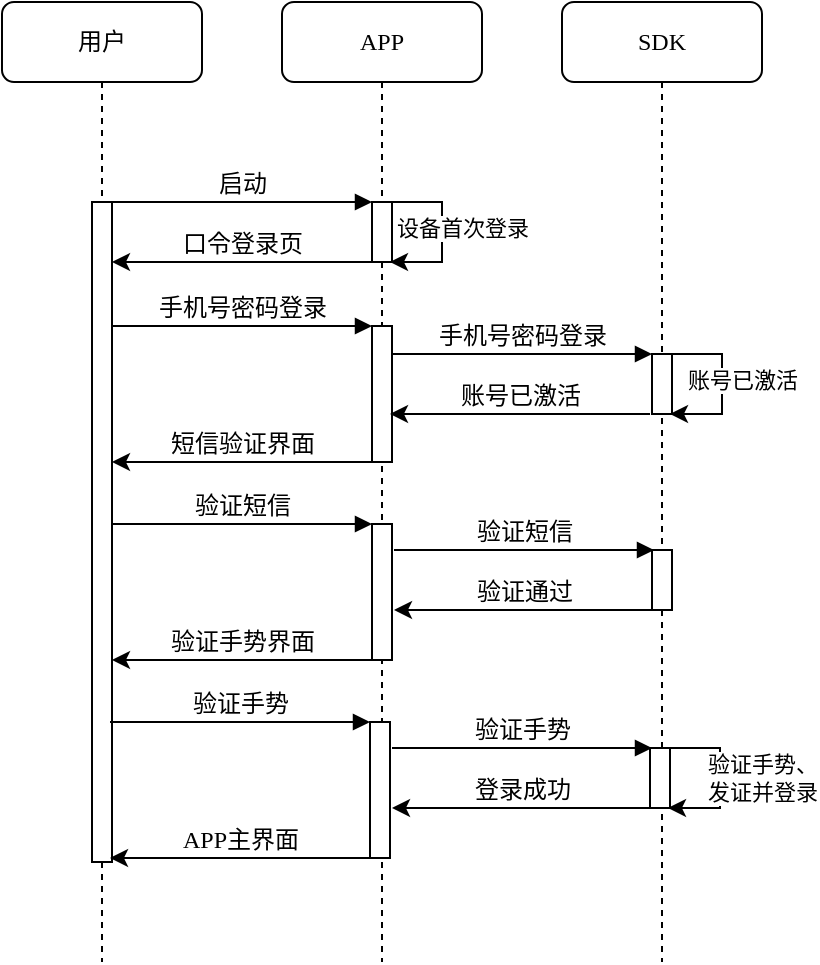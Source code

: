 <mxfile version="13.10.0" type="github">
  <diagram name="Page-1" id="13e1069c-82ec-6db2-03f1-153e76fe0fe0">
    <mxGraphModel dx="946" dy="547" grid="1" gridSize="10" guides="1" tooltips="1" connect="1" arrows="1" fold="1" page="1" pageScale="1" pageWidth="1100" pageHeight="850" background="#ffffff" math="0" shadow="0">
      <root>
        <mxCell id="0" />
        <mxCell id="1" parent="0" />
        <mxCell id="7baba1c4bc27f4b0-2" value="APP" style="shape=umlLifeline;perimeter=lifelinePerimeter;whiteSpace=wrap;html=1;container=1;collapsible=0;recursiveResize=0;outlineConnect=0;rounded=1;shadow=0;comic=0;labelBackgroundColor=none;strokeWidth=1;fontFamily=Verdana;fontSize=12;align=center;" parent="1" vertex="1">
          <mxGeometry x="289" y="80" width="100" height="480" as="geometry" />
        </mxCell>
        <mxCell id="7baba1c4bc27f4b0-10" value="" style="html=1;points=[];perimeter=orthogonalPerimeter;rounded=0;shadow=0;comic=0;labelBackgroundColor=none;strokeWidth=1;fontFamily=Verdana;fontSize=12;align=center;" parent="7baba1c4bc27f4b0-2" vertex="1">
          <mxGeometry x="45" y="100" width="10" height="30" as="geometry" />
        </mxCell>
        <mxCell id="CFkZNdyNAxo6naPSjFns-4" style="edgeStyle=orthogonalEdgeStyle;rounded=0;orthogonalLoop=1;jettySize=auto;html=1;entryX=0.9;entryY=0.609;entryDx=0;entryDy=0;entryPerimeter=0;" edge="1" parent="7baba1c4bc27f4b0-2">
          <mxGeometry relative="1" as="geometry">
            <mxPoint x="54" y="129.97" as="targetPoint" />
            <mxPoint x="55" y="104.9" as="sourcePoint" />
            <Array as="points">
              <mxPoint x="55" y="100" />
              <mxPoint x="80" y="100" />
              <mxPoint x="80" y="130" />
            </Array>
          </mxGeometry>
        </mxCell>
        <mxCell id="CFkZNdyNAxo6naPSjFns-5" value="设备首次登录" style="edgeLabel;html=1;align=center;verticalAlign=middle;resizable=0;points=[];" vertex="1" connectable="0" parent="CFkZNdyNAxo6naPSjFns-4">
          <mxGeometry x="-0.001" y="-1" relative="1" as="geometry">
            <mxPoint x="11" as="offset" />
          </mxGeometry>
        </mxCell>
        <mxCell id="CFkZNdyNAxo6naPSjFns-10" value="" style="html=1;points=[];perimeter=orthogonalPerimeter;rounded=0;shadow=0;comic=0;labelBackgroundColor=none;strokeWidth=1;fontFamily=Verdana;fontSize=12;align=center;" vertex="1" parent="7baba1c4bc27f4b0-2">
          <mxGeometry x="45" y="162" width="10" height="68" as="geometry" />
        </mxCell>
        <mxCell id="CFkZNdyNAxo6naPSjFns-16" value="" style="html=1;points=[];perimeter=orthogonalPerimeter;rounded=0;shadow=0;comic=0;labelBackgroundColor=none;strokeWidth=1;fontFamily=Verdana;fontSize=12;align=center;" vertex="1" parent="7baba1c4bc27f4b0-2">
          <mxGeometry x="45" y="261" width="10" height="68" as="geometry" />
        </mxCell>
        <mxCell id="7baba1c4bc27f4b0-3" value="SDK" style="shape=umlLifeline;perimeter=lifelinePerimeter;whiteSpace=wrap;html=1;container=1;collapsible=0;recursiveResize=0;outlineConnect=0;rounded=1;shadow=0;comic=0;labelBackgroundColor=none;strokeWidth=1;fontFamily=Verdana;fontSize=12;align=center;" parent="1" vertex="1">
          <mxGeometry x="429" y="80" width="100" height="480" as="geometry" />
        </mxCell>
        <mxCell id="CFkZNdyNAxo6naPSjFns-15" value="" style="html=1;points=[];perimeter=orthogonalPerimeter;rounded=0;shadow=0;comic=0;labelBackgroundColor=none;strokeWidth=1;fontFamily=Verdana;fontSize=12;align=center;" vertex="1" parent="7baba1c4bc27f4b0-3">
          <mxGeometry x="45" y="176" width="10" height="30" as="geometry" />
        </mxCell>
        <mxCell id="CFkZNdyNAxo6naPSjFns-18" value="" style="html=1;points=[];perimeter=orthogonalPerimeter;rounded=0;shadow=0;comic=0;labelBackgroundColor=none;strokeWidth=1;fontFamily=Verdana;fontSize=12;align=center;" vertex="1" parent="7baba1c4bc27f4b0-3">
          <mxGeometry x="45" y="274" width="10" height="30" as="geometry" />
        </mxCell>
        <mxCell id="7baba1c4bc27f4b0-8" value="用户" style="shape=umlLifeline;perimeter=lifelinePerimeter;whiteSpace=wrap;html=1;container=1;collapsible=0;recursiveResize=0;outlineConnect=0;rounded=1;shadow=0;comic=0;labelBackgroundColor=none;strokeWidth=1;fontFamily=Verdana;fontSize=12;align=center;" parent="1" vertex="1">
          <mxGeometry x="149" y="80" width="100" height="480" as="geometry" />
        </mxCell>
        <mxCell id="7baba1c4bc27f4b0-9" value="" style="html=1;points=[];perimeter=orthogonalPerimeter;rounded=0;shadow=0;comic=0;labelBackgroundColor=none;strokeWidth=1;fontFamily=Verdana;fontSize=12;align=center;" parent="7baba1c4bc27f4b0-8" vertex="1">
          <mxGeometry x="45" y="100" width="10" height="330" as="geometry" />
        </mxCell>
        <mxCell id="7baba1c4bc27f4b0-11" value="启动" style="html=1;verticalAlign=bottom;endArrow=block;entryX=0;entryY=0;labelBackgroundColor=none;fontFamily=Verdana;fontSize=12;edgeStyle=elbowEdgeStyle;elbow=vertical;" parent="1" source="7baba1c4bc27f4b0-9" target="7baba1c4bc27f4b0-10" edge="1">
          <mxGeometry relative="1" as="geometry">
            <mxPoint x="269" y="190" as="sourcePoint" />
          </mxGeometry>
        </mxCell>
        <mxCell id="CFkZNdyNAxo6naPSjFns-7" value="口令登录页" style="html=1;verticalAlign=bottom;endArrow=none;entryX=0;entryY=0;labelBackgroundColor=none;fontFamily=Verdana;fontSize=12;edgeStyle=elbowEdgeStyle;elbow=vertical;startArrow=classic;startFill=1;endFill=0;" edge="1" parent="1">
          <mxGeometry relative="1" as="geometry">
            <mxPoint x="204" y="210" as="sourcePoint" />
            <mxPoint x="334" y="210" as="targetPoint" />
          </mxGeometry>
        </mxCell>
        <mxCell id="CFkZNdyNAxo6naPSjFns-8" value="手机号密码登录" style="html=1;verticalAlign=bottom;endArrow=block;entryX=0;entryY=0;labelBackgroundColor=none;fontFamily=Verdana;fontSize=12;edgeStyle=elbowEdgeStyle;elbow=vertical;" edge="1" parent="1">
          <mxGeometry relative="1" as="geometry">
            <mxPoint x="204" y="242" as="sourcePoint" />
            <mxPoint x="334" y="242" as="targetPoint" />
          </mxGeometry>
        </mxCell>
        <mxCell id="CFkZNdyNAxo6naPSjFns-9" value="手机号密码登录" style="html=1;verticalAlign=bottom;endArrow=block;entryX=0;entryY=0;labelBackgroundColor=none;fontFamily=Verdana;fontSize=12;edgeStyle=elbowEdgeStyle;elbow=vertical;" edge="1" parent="1">
          <mxGeometry relative="1" as="geometry">
            <mxPoint x="344" y="256" as="sourcePoint" />
            <mxPoint x="474" y="256" as="targetPoint" />
          </mxGeometry>
        </mxCell>
        <mxCell id="CFkZNdyNAxo6naPSjFns-11" style="edgeStyle=orthogonalEdgeStyle;rounded=0;orthogonalLoop=1;jettySize=auto;html=1;entryX=0.9;entryY=0.609;entryDx=0;entryDy=0;entryPerimeter=0;" edge="1" parent="1">
          <mxGeometry relative="1" as="geometry">
            <mxPoint x="483" y="285.97" as="targetPoint" />
            <mxPoint x="484" y="260.9" as="sourcePoint" />
            <Array as="points">
              <mxPoint x="484" y="256" />
              <mxPoint x="509" y="256" />
              <mxPoint x="509" y="286" />
            </Array>
          </mxGeometry>
        </mxCell>
        <mxCell id="CFkZNdyNAxo6naPSjFns-12" value="账号已激活" style="edgeLabel;html=1;align=center;verticalAlign=middle;resizable=0;points=[];" vertex="1" connectable="0" parent="CFkZNdyNAxo6naPSjFns-11">
          <mxGeometry x="-0.001" y="-1" relative="1" as="geometry">
            <mxPoint x="11" as="offset" />
          </mxGeometry>
        </mxCell>
        <mxCell id="CFkZNdyNAxo6naPSjFns-13" value="账号已激活" style="html=1;verticalAlign=bottom;endArrow=none;entryX=0;entryY=0;labelBackgroundColor=none;fontFamily=Verdana;fontSize=12;edgeStyle=elbowEdgeStyle;elbow=vertical;startArrow=classic;startFill=1;endFill=0;" edge="1" parent="1">
          <mxGeometry relative="1" as="geometry">
            <mxPoint x="343" y="286" as="sourcePoint" />
            <mxPoint x="473" y="286" as="targetPoint" />
          </mxGeometry>
        </mxCell>
        <mxCell id="CFkZNdyNAxo6naPSjFns-14" value="短信验证界面" style="html=1;verticalAlign=bottom;endArrow=none;entryX=0;entryY=0;labelBackgroundColor=none;fontFamily=Verdana;fontSize=12;edgeStyle=elbowEdgeStyle;elbow=vertical;startArrow=classic;startFill=1;endFill=0;" edge="1" parent="1">
          <mxGeometry relative="1" as="geometry">
            <mxPoint x="204" y="310" as="sourcePoint" />
            <mxPoint x="334" y="310" as="targetPoint" />
          </mxGeometry>
        </mxCell>
        <mxCell id="CFkZNdyNAxo6naPSjFns-17" value="验证短信" style="html=1;verticalAlign=bottom;endArrow=block;entryX=0;entryY=0;labelBackgroundColor=none;fontFamily=Verdana;fontSize=12;edgeStyle=elbowEdgeStyle;elbow=vertical;" edge="1" parent="1">
          <mxGeometry relative="1" as="geometry">
            <mxPoint x="204" y="341" as="sourcePoint" />
            <mxPoint x="334" y="341" as="targetPoint" />
          </mxGeometry>
        </mxCell>
        <mxCell id="CFkZNdyNAxo6naPSjFns-19" value="验证短信" style="html=1;verticalAlign=bottom;endArrow=block;entryX=0;entryY=0;labelBackgroundColor=none;fontFamily=Verdana;fontSize=12;edgeStyle=elbowEdgeStyle;elbow=vertical;" edge="1" parent="1">
          <mxGeometry relative="1" as="geometry">
            <mxPoint x="345" y="354" as="sourcePoint" />
            <mxPoint x="475" y="354" as="targetPoint" />
          </mxGeometry>
        </mxCell>
        <mxCell id="CFkZNdyNAxo6naPSjFns-20" value="验证通过" style="html=1;verticalAlign=bottom;endArrow=none;entryX=0;entryY=0;labelBackgroundColor=none;fontFamily=Verdana;fontSize=12;edgeStyle=elbowEdgeStyle;elbow=vertical;startArrow=classic;startFill=1;endFill=0;" edge="1" parent="1">
          <mxGeometry relative="1" as="geometry">
            <mxPoint x="345" y="384" as="sourcePoint" />
            <mxPoint x="475" y="384" as="targetPoint" />
          </mxGeometry>
        </mxCell>
        <mxCell id="CFkZNdyNAxo6naPSjFns-21" value="验证手势界面" style="html=1;verticalAlign=bottom;endArrow=none;entryX=0;entryY=0;labelBackgroundColor=none;fontFamily=Verdana;fontSize=12;edgeStyle=elbowEdgeStyle;elbow=horizontal;startArrow=classic;startFill=1;endFill=0;" edge="1" parent="1">
          <mxGeometry relative="1" as="geometry">
            <mxPoint x="204" y="409" as="sourcePoint" />
            <mxPoint x="334" y="409" as="targetPoint" />
          </mxGeometry>
        </mxCell>
        <mxCell id="CFkZNdyNAxo6naPSjFns-22" value="" style="html=1;points=[];perimeter=orthogonalPerimeter;rounded=0;shadow=0;comic=0;labelBackgroundColor=none;strokeWidth=1;fontFamily=Verdana;fontSize=12;align=center;" vertex="1" parent="1">
          <mxGeometry x="333" y="440" width="10" height="68" as="geometry" />
        </mxCell>
        <mxCell id="CFkZNdyNAxo6naPSjFns-23" value="" style="html=1;points=[];perimeter=orthogonalPerimeter;rounded=0;shadow=0;comic=0;labelBackgroundColor=none;strokeWidth=1;fontFamily=Verdana;fontSize=12;align=center;" vertex="1" parent="1">
          <mxGeometry x="473" y="453" width="10" height="30" as="geometry" />
        </mxCell>
        <mxCell id="CFkZNdyNAxo6naPSjFns-24" value="验证手势" style="html=1;verticalAlign=bottom;endArrow=block;entryX=0;entryY=0;labelBackgroundColor=none;fontFamily=Verdana;fontSize=12;edgeStyle=elbowEdgeStyle;elbow=vertical;" edge="1" parent="1">
          <mxGeometry relative="1" as="geometry">
            <mxPoint x="203" y="440" as="sourcePoint" />
            <mxPoint x="333" y="440" as="targetPoint" />
          </mxGeometry>
        </mxCell>
        <mxCell id="CFkZNdyNAxo6naPSjFns-25" value="验证手势" style="html=1;verticalAlign=bottom;endArrow=block;entryX=0;entryY=0;labelBackgroundColor=none;fontFamily=Verdana;fontSize=12;edgeStyle=elbowEdgeStyle;elbow=horizontal;" edge="1" parent="1">
          <mxGeometry relative="1" as="geometry">
            <mxPoint x="344" y="453" as="sourcePoint" />
            <mxPoint x="474" y="453" as="targetPoint" />
          </mxGeometry>
        </mxCell>
        <mxCell id="CFkZNdyNAxo6naPSjFns-26" value="登录成功" style="html=1;verticalAlign=bottom;endArrow=none;entryX=0;entryY=0;labelBackgroundColor=none;fontFamily=Verdana;fontSize=12;edgeStyle=elbowEdgeStyle;elbow=vertical;startArrow=classic;startFill=1;endFill=0;" edge="1" parent="1">
          <mxGeometry relative="1" as="geometry">
            <mxPoint x="344" y="483" as="sourcePoint" />
            <mxPoint x="474" y="483" as="targetPoint" />
          </mxGeometry>
        </mxCell>
        <mxCell id="CFkZNdyNAxo6naPSjFns-33" value="APP主界面" style="html=1;verticalAlign=bottom;endArrow=none;entryX=0;entryY=0;labelBackgroundColor=none;fontFamily=Verdana;fontSize=12;edgeStyle=elbowEdgeStyle;elbow=vertical;startArrow=classic;startFill=1;endFill=0;" edge="1" parent="1">
          <mxGeometry relative="1" as="geometry">
            <mxPoint x="203" y="508" as="sourcePoint" />
            <mxPoint x="333" y="508" as="targetPoint" />
          </mxGeometry>
        </mxCell>
        <mxCell id="CFkZNdyNAxo6naPSjFns-41" style="edgeStyle=orthogonalEdgeStyle;rounded=0;orthogonalLoop=1;jettySize=auto;html=1;entryX=0.9;entryY=0.609;entryDx=0;entryDy=0;entryPerimeter=0;" edge="1" parent="1">
          <mxGeometry relative="1" as="geometry">
            <mxPoint x="482" y="482.97" as="targetPoint" />
            <mxPoint x="483" y="457.9" as="sourcePoint" />
            <Array as="points">
              <mxPoint x="483" y="453" />
              <mxPoint x="508" y="453" />
              <mxPoint x="508" y="483" />
            </Array>
          </mxGeometry>
        </mxCell>
        <mxCell id="CFkZNdyNAxo6naPSjFns-42" value="验证手势、&lt;br&gt;发证并登录" style="edgeLabel;html=1;align=center;verticalAlign=middle;resizable=0;points=[];" vertex="1" connectable="0" parent="CFkZNdyNAxo6naPSjFns-41">
          <mxGeometry x="-0.001" y="-1" relative="1" as="geometry">
            <mxPoint x="22" y="1.9" as="offset" />
          </mxGeometry>
        </mxCell>
      </root>
    </mxGraphModel>
  </diagram>
</mxfile>
